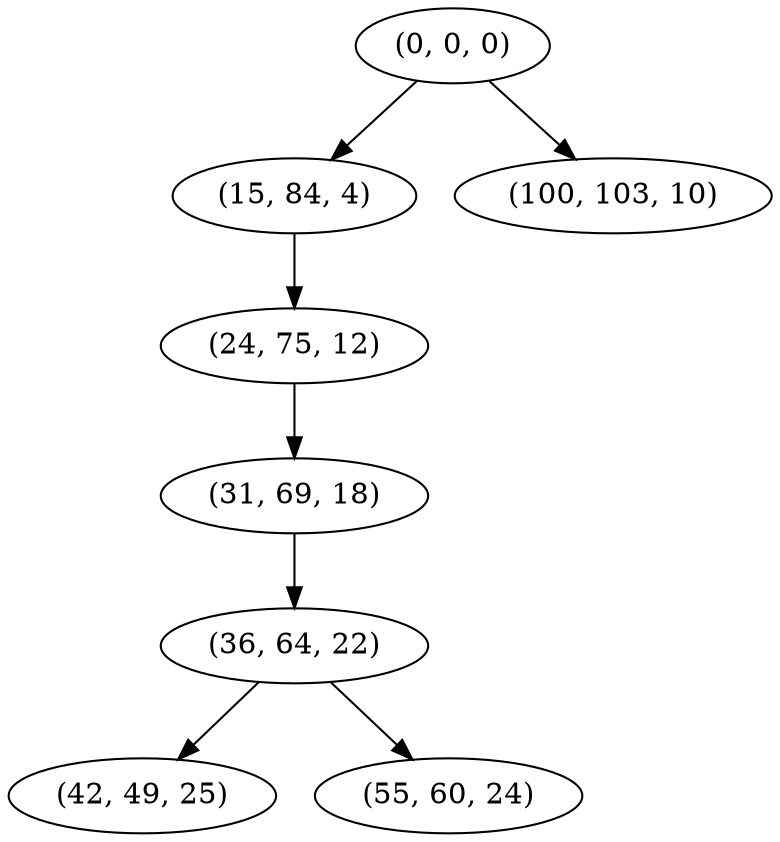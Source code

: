 digraph tree {
    "(0, 0, 0)";
    "(15, 84, 4)";
    "(24, 75, 12)";
    "(31, 69, 18)";
    "(36, 64, 22)";
    "(42, 49, 25)";
    "(55, 60, 24)";
    "(100, 103, 10)";
    "(0, 0, 0)" -> "(15, 84, 4)";
    "(0, 0, 0)" -> "(100, 103, 10)";
    "(15, 84, 4)" -> "(24, 75, 12)";
    "(24, 75, 12)" -> "(31, 69, 18)";
    "(31, 69, 18)" -> "(36, 64, 22)";
    "(36, 64, 22)" -> "(42, 49, 25)";
    "(36, 64, 22)" -> "(55, 60, 24)";
}
